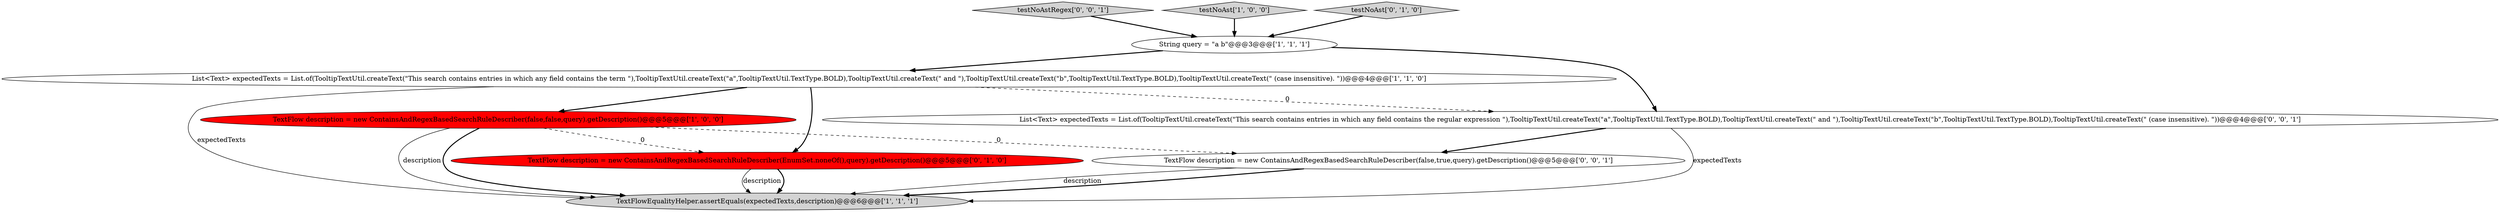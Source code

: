 digraph {
3 [style = filled, label = "List<Text> expectedTexts = List.of(TooltipTextUtil.createText(\"This search contains entries in which any field contains the term \"),TooltipTextUtil.createText(\"a\",TooltipTextUtil.TextType.BOLD),TooltipTextUtil.createText(\" and \"),TooltipTextUtil.createText(\"b\",TooltipTextUtil.TextType.BOLD),TooltipTextUtil.createText(\" (case insensitive). \"))@@@4@@@['1', '1', '0']", fillcolor = white, shape = ellipse image = "AAA0AAABBB1BBB"];
9 [style = filled, label = "testNoAstRegex['0', '0', '1']", fillcolor = lightgray, shape = diamond image = "AAA0AAABBB3BBB"];
2 [style = filled, label = "testNoAst['1', '0', '0']", fillcolor = lightgray, shape = diamond image = "AAA0AAABBB1BBB"];
1 [style = filled, label = "TextFlow description = new ContainsAndRegexBasedSearchRuleDescriber(false,false,query).getDescription()@@@5@@@['1', '0', '0']", fillcolor = red, shape = ellipse image = "AAA1AAABBB1BBB"];
6 [style = filled, label = "testNoAst['0', '1', '0']", fillcolor = lightgray, shape = diamond image = "AAA0AAABBB2BBB"];
8 [style = filled, label = "List<Text> expectedTexts = List.of(TooltipTextUtil.createText(\"This search contains entries in which any field contains the regular expression \"),TooltipTextUtil.createText(\"a\",TooltipTextUtil.TextType.BOLD),TooltipTextUtil.createText(\" and \"),TooltipTextUtil.createText(\"b\",TooltipTextUtil.TextType.BOLD),TooltipTextUtil.createText(\" (case insensitive). \"))@@@4@@@['0', '0', '1']", fillcolor = white, shape = ellipse image = "AAA0AAABBB3BBB"];
4 [style = filled, label = "String query = \"a b\"@@@3@@@['1', '1', '1']", fillcolor = white, shape = ellipse image = "AAA0AAABBB1BBB"];
7 [style = filled, label = "TextFlow description = new ContainsAndRegexBasedSearchRuleDescriber(false,true,query).getDescription()@@@5@@@['0', '0', '1']", fillcolor = white, shape = ellipse image = "AAA0AAABBB3BBB"];
5 [style = filled, label = "TextFlow description = new ContainsAndRegexBasedSearchRuleDescriber(EnumSet.noneOf(),query).getDescription()@@@5@@@['0', '1', '0']", fillcolor = red, shape = ellipse image = "AAA1AAABBB2BBB"];
0 [style = filled, label = "TextFlowEqualityHelper.assertEquals(expectedTexts,description)@@@6@@@['1', '1', '1']", fillcolor = lightgray, shape = ellipse image = "AAA0AAABBB1BBB"];
3->0 [style = solid, label="expectedTexts"];
3->8 [style = dashed, label="0"];
4->8 [style = bold, label=""];
4->3 [style = bold, label=""];
6->4 [style = bold, label=""];
7->0 [style = solid, label="description"];
3->5 [style = bold, label=""];
7->0 [style = bold, label=""];
1->0 [style = bold, label=""];
1->5 [style = dashed, label="0"];
1->7 [style = dashed, label="0"];
3->1 [style = bold, label=""];
5->0 [style = bold, label=""];
9->4 [style = bold, label=""];
2->4 [style = bold, label=""];
5->0 [style = solid, label="description"];
1->0 [style = solid, label="description"];
8->7 [style = bold, label=""];
8->0 [style = solid, label="expectedTexts"];
}
